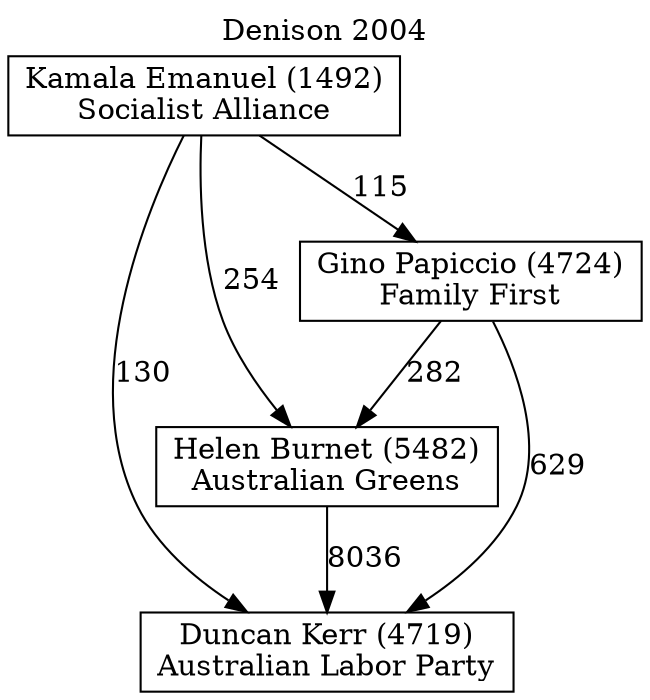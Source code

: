 // House preference flow
digraph "Duncan Kerr (4719)_Denison_2004" {
	graph [label="Denison 2004" labelloc=t mclimit=10]
	node [shape=box]
	"Duncan Kerr (4719)" [label="Duncan Kerr (4719)
Australian Labor Party"]
	"Helen Burnet (5482)" [label="Helen Burnet (5482)
Australian Greens"]
	"Gino Papiccio (4724)" [label="Gino Papiccio (4724)
Family First"]
	"Kamala Emanuel (1492)" [label="Kamala Emanuel (1492)
Socialist Alliance"]
	"Helen Burnet (5482)" -> "Duncan Kerr (4719)" [label=8036]
	"Gino Papiccio (4724)" -> "Helen Burnet (5482)" [label=282]
	"Kamala Emanuel (1492)" -> "Gino Papiccio (4724)" [label=115]
	"Gino Papiccio (4724)" -> "Duncan Kerr (4719)" [label=629]
	"Kamala Emanuel (1492)" -> "Duncan Kerr (4719)" [label=130]
	"Kamala Emanuel (1492)" -> "Helen Burnet (5482)" [label=254]
}
